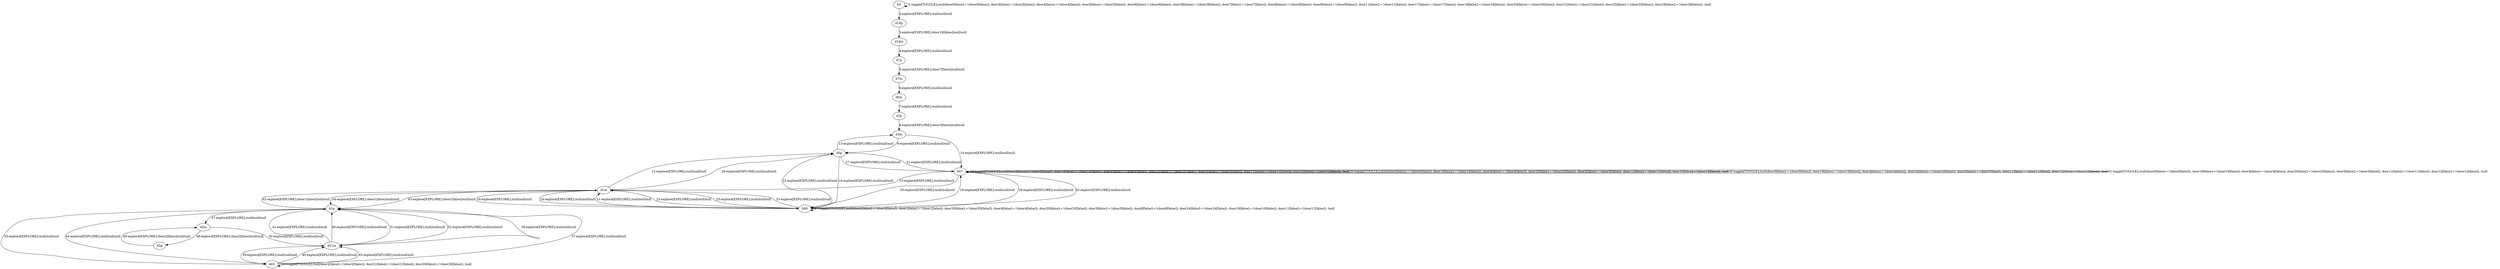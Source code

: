# Total number of goals covered by this test: 1
# d2p --> d2m

digraph g {
"b0" -> "b0" [label = "1-toggle[TOGGLE];/null/door0[false]:=!(door0[false]); door3[false]:=!(door3[false]); door4[false]:=!(door4[false]); door5[false]:=!(door5[false]); door6[false]:=!(door6[false]); door38[false]:=!(door38[false]); door7[false]:=!(door7[false]); door8[false]:=!(door8[false]); door9[false]:=!(door9[false]); door11[false]:=!(door11[false]); door17[false]:=!(door17[false]); door18[false]:=!(door18[false]); door20[false]:=!(door20[false]); door21[false]:=!(door21[false]); door25[false]:=!(door25[false]); door28[false]:=!(door28[false]); /null"];
"b0" -> "d18p" [label = "2-explore[EXPLORE];/null/null/null"];
"d18p" -> "d18m" [label = "3-explore[EXPLORE];/door18[false]/null/null"];
"d18m" -> "d7p" [label = "4-explore[EXPLORE];/null/null/null"];
"d7p" -> "d7m" [label = "5-explore[EXPLORE];/door7[false]/null/null"];
"d7m" -> "d6m" [label = "6-explore[EXPLORE];/null/null/null"];
"d6m" -> "d3p" [label = "7-explore[EXPLORE];/null/null/null"];
"d3p" -> "d3m" [label = "8-explore[EXPLORE];/door3[false]/null/null"];
"d3m" -> "d0p" [label = "9-explore[EXPLORE];/null/null/null"];
"d0p" -> "b98" [label = "10-explore[EXPLORE];/null/null/null"];
"b98" -> "d1m" [label = "11-explore[EXPLORE];/null/null/null"];
"d1m" -> "d0p" [label = "12-explore[EXPLORE];/null/null/null"];
"d0p" -> "d3m" [label = "13-explore[EXPLORE];/null/null/null"];
"d3m" -> "b97" [label = "14-explore[EXPLORE];/null/null/null"];
"b97" -> "d1m" [label = "15-explore[EXPLORE];/null/null/null"];
"d1m" -> "b98" [label = "16-explore[EXPLORE];/null/null/null"];
"b98" -> "b98" [label = "17-toggle[TOGGLE];/null/door0[false]:=!(door0[false]); door1[false]:=!(door1[false]); door35[false]:=!(door35[false]); door4[false]:=!(door4[false]); door20[false]:=!(door20[false]); door5[false]:=!(door5[false]); door8[false]:=!(door8[false]); door24[false]:=!(door24[false]); door10[false]:=!(door10[false]); door11[false]:=!(door11[false]); /null"];
"b98" -> "b97" [label = "18-explore[EXPLORE];/null/null/null"];
"b97" -> "b97" [label = "19-toggle[TOGGLE];/null/door0[false]:=!(door0[false]); door19[false]:=!(door19[false]); door4[false]:=!(door4[false]); door20[false]:=!(door20[false]); door5[false]:=!(door5[false]); door11[false]:=!(door11[false]); door12[false]:=!(door12[false]); /null"];
"b97" -> "b97" [label = "20-toggle[TOGGLE];/null/door0[false]:=!(door0[false]); door19[false]:=!(door19[false]); door4[false]:=!(door4[false]); door20[false]:=!(door20[false]); door5[false]:=!(door5[false]); door11[false]:=!(door11[false]); door12[false]:=!(door12[false]); /null"];
"b97" -> "d0p" [label = "21-explore[EXPLORE];/null/null/null"];
"d0p" -> "b98" [label = "22-explore[EXPLORE];/null/null/null"];
"b98" -> "d1m" [label = "23-explore[EXPLORE];/null/null/null"];
"d1m" -> "b98" [label = "24-explore[EXPLORE];/null/null/null"];
"b98" -> "d1m" [label = "25-explore[EXPLORE];/null/null/null"];
"d1m" -> "d0p" [label = "26-explore[EXPLORE];/null/null/null"];
"d0p" -> "b97" [label = "27-explore[EXPLORE];/null/null/null"];
"b97" -> "b98" [label = "28-explore[EXPLORE];/null/null/null"];
"b98" -> "b97" [label = "29-explore[EXPLORE];/null/null/null"];
"b97" -> "b97" [label = "30-toggle[TOGGLE];/null/door0[false]:=!(door0[false]); door19[false]:=!(door19[false]); door4[false]:=!(door4[false]); door20[false]:=!(door20[false]); door5[false]:=!(door5[false]); door11[false]:=!(door11[false]); door12[false]:=!(door12[false]); /null"];
"b97" -> "b97" [label = "31-toggle[TOGGLE];/null/door0[false]:=!(door0[false]); door19[false]:=!(door19[false]); door4[false]:=!(door4[false]); door20[false]:=!(door20[false]); door5[false]:=!(door5[false]); door11[false]:=!(door11[false]); door12[false]:=!(door12[false]); /null"];
"b97" -> "b98" [label = "32-explore[EXPLORE];/null/null/null"];
"b98" -> "d1m" [label = "33-explore[EXPLORE];/null/null/null"];
"d1m" -> "d1p" [label = "34-explore[EXPLORE];/door1[false]/null/null"];
"d1p" -> "b65" [label = "35-explore[EXPLORE];/null/null/null"];
"b65" -> "b65" [label = "36-toggle[TOGGLE];/null/door2[false]:=!(door2[false]); door21[false]:=!(door21[false]); door26[false]:=!(door26[false]); /null"];
"b65" -> "d1p" [label = "37-explore[EXPLORE];/null/null/null"];
"d1p" -> "d21m" [label = "38-explore[EXPLORE];/null/null/null"];
"d21m" -> "b65" [label = "39-explore[EXPLORE];/null/null/null"];
"b65" -> "d21m" [label = "40-explore[EXPLORE];/null/null/null"];
"d21m" -> "d1p" [label = "41-explore[EXPLORE];/null/null/null"];
"d1p" -> "d1m" [label = "42-explore[EXPLORE];/door1[false]/null/null"];
"d1m" -> "d1p" [label = "43-explore[EXPLORE];/door1[false]/null/null"];
"d1p" -> "b65" [label = "44-explore[EXPLORE];/null/null/null"];
"b65" -> "d21m" [label = "45-explore[EXPLORE];/null/null/null"];
"d21m" -> "d1p" [label = "46-explore[EXPLORE];/null/null/null"];
"d1p" -> "d2m" [label = "47-explore[EXPLORE];/null/null/null"];
"d2m" -> "d2p" [label = "48-explore[EXPLORE];/door2[false]/null/null"];
"d2p" -> "d2m" [label = "49-explore[EXPLORE];/door2[false]/null/null"];
"d2m" -> "d21m" [label = "50-explore[EXPLORE];/null/null/null"];
"d21m" -> "d1p" [label = "51-explore[EXPLORE];/null/null/null"];
"d1p" -> "d21m" [label = "52-explore[EXPLORE];/null/null/null"];
}